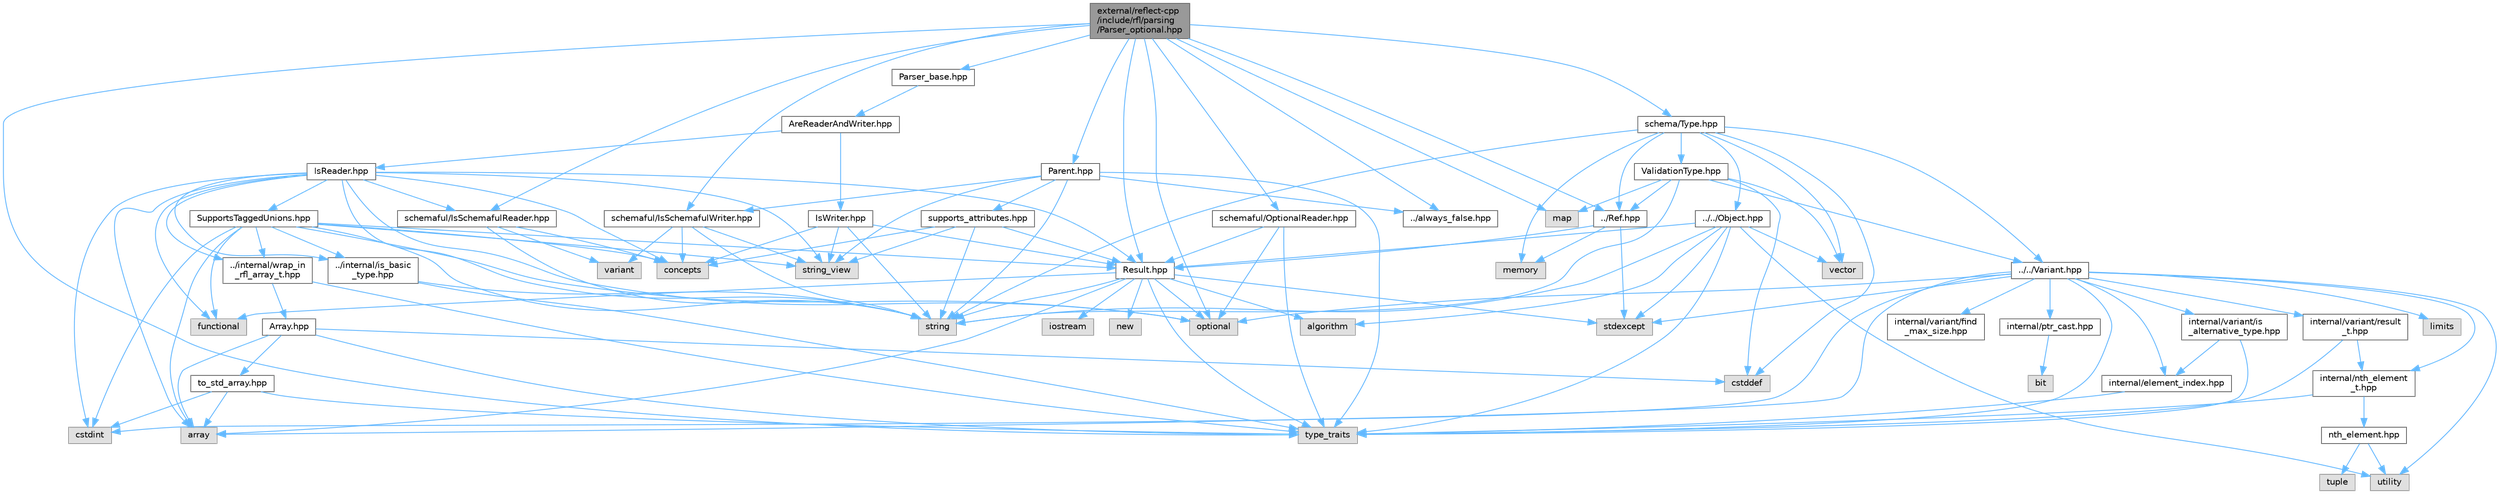 digraph "external/reflect-cpp/include/rfl/parsing/Parser_optional.hpp"
{
 // LATEX_PDF_SIZE
  bgcolor="transparent";
  edge [fontname=Helvetica,fontsize=10,labelfontname=Helvetica,labelfontsize=10];
  node [fontname=Helvetica,fontsize=10,shape=box,height=0.2,width=0.4];
  Node1 [id="Node000001",label="external/reflect-cpp\l/include/rfl/parsing\l/Parser_optional.hpp",height=0.2,width=0.4,color="gray40", fillcolor="grey60", style="filled", fontcolor="black",tooltip=" "];
  Node1 -> Node2 [id="edge129_Node000001_Node000002",color="steelblue1",style="solid",tooltip=" "];
  Node2 [id="Node000002",label="map",height=0.2,width=0.4,color="grey60", fillcolor="#E0E0E0", style="filled",tooltip=" "];
  Node1 -> Node3 [id="edge130_Node000001_Node000003",color="steelblue1",style="solid",tooltip=" "];
  Node3 [id="Node000003",label="optional",height=0.2,width=0.4,color="grey60", fillcolor="#E0E0E0", style="filled",tooltip=" "];
  Node1 -> Node4 [id="edge131_Node000001_Node000004",color="steelblue1",style="solid",tooltip=" "];
  Node4 [id="Node000004",label="type_traits",height=0.2,width=0.4,color="grey60", fillcolor="#E0E0E0", style="filled",tooltip=" "];
  Node1 -> Node5 [id="edge132_Node000001_Node000005",color="steelblue1",style="solid",tooltip=" "];
  Node5 [id="Node000005",label="../Ref.hpp",height=0.2,width=0.4,color="grey40", fillcolor="white", style="filled",URL="$_ref_8hpp.html",tooltip=" "];
  Node5 -> Node6 [id="edge133_Node000005_Node000006",color="steelblue1",style="solid",tooltip=" "];
  Node6 [id="Node000006",label="memory",height=0.2,width=0.4,color="grey60", fillcolor="#E0E0E0", style="filled",tooltip=" "];
  Node5 -> Node7 [id="edge134_Node000005_Node000007",color="steelblue1",style="solid",tooltip=" "];
  Node7 [id="Node000007",label="stdexcept",height=0.2,width=0.4,color="grey60", fillcolor="#E0E0E0", style="filled",tooltip=" "];
  Node5 -> Node8 [id="edge135_Node000005_Node000008",color="steelblue1",style="solid",tooltip=" "];
  Node8 [id="Node000008",label="Result.hpp",height=0.2,width=0.4,color="grey40", fillcolor="white", style="filled",URL="$_result_8hpp.html",tooltip=" "];
  Node8 -> Node9 [id="edge136_Node000008_Node000009",color="steelblue1",style="solid",tooltip=" "];
  Node9 [id="Node000009",label="algorithm",height=0.2,width=0.4,color="grey60", fillcolor="#E0E0E0", style="filled",tooltip=" "];
  Node8 -> Node10 [id="edge137_Node000008_Node000010",color="steelblue1",style="solid",tooltip=" "];
  Node10 [id="Node000010",label="array",height=0.2,width=0.4,color="grey60", fillcolor="#E0E0E0", style="filled",tooltip=" "];
  Node8 -> Node11 [id="edge138_Node000008_Node000011",color="steelblue1",style="solid",tooltip=" "];
  Node11 [id="Node000011",label="functional",height=0.2,width=0.4,color="grey60", fillcolor="#E0E0E0", style="filled",tooltip=" "];
  Node8 -> Node12 [id="edge139_Node000008_Node000012",color="steelblue1",style="solid",tooltip=" "];
  Node12 [id="Node000012",label="iostream",height=0.2,width=0.4,color="grey60", fillcolor="#E0E0E0", style="filled",tooltip=" "];
  Node8 -> Node13 [id="edge140_Node000008_Node000013",color="steelblue1",style="solid",tooltip=" "];
  Node13 [id="Node000013",label="new",height=0.2,width=0.4,color="grey60", fillcolor="#E0E0E0", style="filled",tooltip=" "];
  Node8 -> Node3 [id="edge141_Node000008_Node000003",color="steelblue1",style="solid",tooltip=" "];
  Node8 -> Node7 [id="edge142_Node000008_Node000007",color="steelblue1",style="solid",tooltip=" "];
  Node8 -> Node14 [id="edge143_Node000008_Node000014",color="steelblue1",style="solid",tooltip=" "];
  Node14 [id="Node000014",label="string",height=0.2,width=0.4,color="grey60", fillcolor="#E0E0E0", style="filled",tooltip=" "];
  Node8 -> Node4 [id="edge144_Node000008_Node000004",color="steelblue1",style="solid",tooltip=" "];
  Node1 -> Node8 [id="edge145_Node000001_Node000008",color="steelblue1",style="solid",tooltip=" "];
  Node1 -> Node15 [id="edge146_Node000001_Node000015",color="steelblue1",style="solid",tooltip=" "];
  Node15 [id="Node000015",label="../always_false.hpp",height=0.2,width=0.4,color="grey40", fillcolor="white", style="filled",URL="$always__false_8hpp.html",tooltip=" "];
  Node1 -> Node16 [id="edge147_Node000001_Node000016",color="steelblue1",style="solid",tooltip=" "];
  Node16 [id="Node000016",label="Parent.hpp",height=0.2,width=0.4,color="grey40", fillcolor="white", style="filled",URL="$_parent_8hpp.html",tooltip=" "];
  Node16 -> Node14 [id="edge148_Node000016_Node000014",color="steelblue1",style="solid",tooltip=" "];
  Node16 -> Node17 [id="edge149_Node000016_Node000017",color="steelblue1",style="solid",tooltip=" "];
  Node17 [id="Node000017",label="string_view",height=0.2,width=0.4,color="grey60", fillcolor="#E0E0E0", style="filled",tooltip=" "];
  Node16 -> Node4 [id="edge150_Node000016_Node000004",color="steelblue1",style="solid",tooltip=" "];
  Node16 -> Node15 [id="edge151_Node000016_Node000015",color="steelblue1",style="solid",tooltip=" "];
  Node16 -> Node18 [id="edge152_Node000016_Node000018",color="steelblue1",style="solid",tooltip=" "];
  Node18 [id="Node000018",label="schemaful/IsSchemafulWriter.hpp",height=0.2,width=0.4,color="grey40", fillcolor="white", style="filled",URL="$_is_schemaful_writer_8hpp.html",tooltip=" "];
  Node18 -> Node19 [id="edge153_Node000018_Node000019",color="steelblue1",style="solid",tooltip=" "];
  Node19 [id="Node000019",label="concepts",height=0.2,width=0.4,color="grey60", fillcolor="#E0E0E0", style="filled",tooltip=" "];
  Node18 -> Node14 [id="edge154_Node000018_Node000014",color="steelblue1",style="solid",tooltip=" "];
  Node18 -> Node17 [id="edge155_Node000018_Node000017",color="steelblue1",style="solid",tooltip=" "];
  Node18 -> Node20 [id="edge156_Node000018_Node000020",color="steelblue1",style="solid",tooltip=" "];
  Node20 [id="Node000020",label="variant",height=0.2,width=0.4,color="grey60", fillcolor="#E0E0E0", style="filled",tooltip=" "];
  Node16 -> Node21 [id="edge157_Node000016_Node000021",color="steelblue1",style="solid",tooltip=" "];
  Node21 [id="Node000021",label="supports_attributes.hpp",height=0.2,width=0.4,color="grey40", fillcolor="white", style="filled",URL="$supports__attributes_8hpp.html",tooltip=" "];
  Node21 -> Node19 [id="edge158_Node000021_Node000019",color="steelblue1",style="solid",tooltip=" "];
  Node21 -> Node14 [id="edge159_Node000021_Node000014",color="steelblue1",style="solid",tooltip=" "];
  Node21 -> Node17 [id="edge160_Node000021_Node000017",color="steelblue1",style="solid",tooltip=" "];
  Node21 -> Node8 [id="edge161_Node000021_Node000008",color="steelblue1",style="solid",tooltip=" "];
  Node1 -> Node22 [id="edge162_Node000001_Node000022",color="steelblue1",style="solid",tooltip=" "];
  Node22 [id="Node000022",label="Parser_base.hpp",height=0.2,width=0.4,color="grey40", fillcolor="white", style="filled",URL="$_parser__base_8hpp.html",tooltip=" "];
  Node22 -> Node23 [id="edge163_Node000022_Node000023",color="steelblue1",style="solid",tooltip=" "];
  Node23 [id="Node000023",label="AreReaderAndWriter.hpp",height=0.2,width=0.4,color="grey40", fillcolor="white", style="filled",URL="$_are_reader_and_writer_8hpp.html",tooltip=" "];
  Node23 -> Node24 [id="edge164_Node000023_Node000024",color="steelblue1",style="solid",tooltip=" "];
  Node24 [id="Node000024",label="IsReader.hpp",height=0.2,width=0.4,color="grey40", fillcolor="white", style="filled",URL="$_is_reader_8hpp.html",tooltip=" "];
  Node24 -> Node10 [id="edge165_Node000024_Node000010",color="steelblue1",style="solid",tooltip=" "];
  Node24 -> Node19 [id="edge166_Node000024_Node000019",color="steelblue1",style="solid",tooltip=" "];
  Node24 -> Node25 [id="edge167_Node000024_Node000025",color="steelblue1",style="solid",tooltip=" "];
  Node25 [id="Node000025",label="cstdint",height=0.2,width=0.4,color="grey60", fillcolor="#E0E0E0", style="filled",tooltip=" "];
  Node24 -> Node11 [id="edge168_Node000024_Node000011",color="steelblue1",style="solid",tooltip=" "];
  Node24 -> Node3 [id="edge169_Node000024_Node000003",color="steelblue1",style="solid",tooltip=" "];
  Node24 -> Node14 [id="edge170_Node000024_Node000014",color="steelblue1",style="solid",tooltip=" "];
  Node24 -> Node17 [id="edge171_Node000024_Node000017",color="steelblue1",style="solid",tooltip=" "];
  Node24 -> Node8 [id="edge172_Node000024_Node000008",color="steelblue1",style="solid",tooltip=" "];
  Node24 -> Node26 [id="edge173_Node000024_Node000026",color="steelblue1",style="solid",tooltip=" "];
  Node26 [id="Node000026",label="../internal/is_basic\l_type.hpp",height=0.2,width=0.4,color="grey40", fillcolor="white", style="filled",URL="$is__basic__type_8hpp.html",tooltip=" "];
  Node26 -> Node14 [id="edge174_Node000026_Node000014",color="steelblue1",style="solid",tooltip=" "];
  Node26 -> Node4 [id="edge175_Node000026_Node000004",color="steelblue1",style="solid",tooltip=" "];
  Node24 -> Node27 [id="edge176_Node000024_Node000027",color="steelblue1",style="solid",tooltip=" "];
  Node27 [id="Node000027",label="../internal/wrap_in\l_rfl_array_t.hpp",height=0.2,width=0.4,color="grey40", fillcolor="white", style="filled",URL="$wrap__in__rfl__array__t_8hpp.html",tooltip=" "];
  Node27 -> Node4 [id="edge177_Node000027_Node000004",color="steelblue1",style="solid",tooltip=" "];
  Node27 -> Node28 [id="edge178_Node000027_Node000028",color="steelblue1",style="solid",tooltip=" "];
  Node28 [id="Node000028",label="Array.hpp",height=0.2,width=0.4,color="grey40", fillcolor="white", style="filled",URL="$_array_8hpp.html",tooltip=" "];
  Node28 -> Node10 [id="edge179_Node000028_Node000010",color="steelblue1",style="solid",tooltip=" "];
  Node28 -> Node29 [id="edge180_Node000028_Node000029",color="steelblue1",style="solid",tooltip=" "];
  Node29 [id="Node000029",label="cstddef",height=0.2,width=0.4,color="grey60", fillcolor="#E0E0E0", style="filled",tooltip=" "];
  Node28 -> Node4 [id="edge181_Node000028_Node000004",color="steelblue1",style="solid",tooltip=" "];
  Node28 -> Node30 [id="edge182_Node000028_Node000030",color="steelblue1",style="solid",tooltip=" "];
  Node30 [id="Node000030",label="to_std_array.hpp",height=0.2,width=0.4,color="grey40", fillcolor="white", style="filled",URL="$to__std__array_8hpp.html",tooltip=" "];
  Node30 -> Node10 [id="edge183_Node000030_Node000010",color="steelblue1",style="solid",tooltip=" "];
  Node30 -> Node25 [id="edge184_Node000030_Node000025",color="steelblue1",style="solid",tooltip=" "];
  Node30 -> Node4 [id="edge185_Node000030_Node000004",color="steelblue1",style="solid",tooltip=" "];
  Node24 -> Node31 [id="edge186_Node000024_Node000031",color="steelblue1",style="solid",tooltip=" "];
  Node31 [id="Node000031",label="SupportsTaggedUnions.hpp",height=0.2,width=0.4,color="grey40", fillcolor="white", style="filled",URL="$_supports_tagged_unions_8hpp.html",tooltip=" "];
  Node31 -> Node10 [id="edge187_Node000031_Node000010",color="steelblue1",style="solid",tooltip=" "];
  Node31 -> Node19 [id="edge188_Node000031_Node000019",color="steelblue1",style="solid",tooltip=" "];
  Node31 -> Node25 [id="edge189_Node000031_Node000025",color="steelblue1",style="solid",tooltip=" "];
  Node31 -> Node11 [id="edge190_Node000031_Node000011",color="steelblue1",style="solid",tooltip=" "];
  Node31 -> Node3 [id="edge191_Node000031_Node000003",color="steelblue1",style="solid",tooltip=" "];
  Node31 -> Node14 [id="edge192_Node000031_Node000014",color="steelblue1",style="solid",tooltip=" "];
  Node31 -> Node17 [id="edge193_Node000031_Node000017",color="steelblue1",style="solid",tooltip=" "];
  Node31 -> Node8 [id="edge194_Node000031_Node000008",color="steelblue1",style="solid",tooltip=" "];
  Node31 -> Node26 [id="edge195_Node000031_Node000026",color="steelblue1",style="solid",tooltip=" "];
  Node31 -> Node27 [id="edge196_Node000031_Node000027",color="steelblue1",style="solid",tooltip=" "];
  Node24 -> Node32 [id="edge197_Node000024_Node000032",color="steelblue1",style="solid",tooltip=" "];
  Node32 [id="Node000032",label="schemaful/IsSchemafulReader.hpp",height=0.2,width=0.4,color="grey40", fillcolor="white", style="filled",URL="$_is_schemaful_reader_8hpp.html",tooltip=" "];
  Node32 -> Node19 [id="edge198_Node000032_Node000019",color="steelblue1",style="solid",tooltip=" "];
  Node32 -> Node14 [id="edge199_Node000032_Node000014",color="steelblue1",style="solid",tooltip=" "];
  Node32 -> Node20 [id="edge200_Node000032_Node000020",color="steelblue1",style="solid",tooltip=" "];
  Node23 -> Node33 [id="edge201_Node000023_Node000033",color="steelblue1",style="solid",tooltip=" "];
  Node33 [id="Node000033",label="IsWriter.hpp",height=0.2,width=0.4,color="grey40", fillcolor="white", style="filled",URL="$_is_writer_8hpp.html",tooltip=" "];
  Node33 -> Node19 [id="edge202_Node000033_Node000019",color="steelblue1",style="solid",tooltip=" "];
  Node33 -> Node14 [id="edge203_Node000033_Node000014",color="steelblue1",style="solid",tooltip=" "];
  Node33 -> Node17 [id="edge204_Node000033_Node000017",color="steelblue1",style="solid",tooltip=" "];
  Node33 -> Node8 [id="edge205_Node000033_Node000008",color="steelblue1",style="solid",tooltip=" "];
  Node1 -> Node34 [id="edge206_Node000001_Node000034",color="steelblue1",style="solid",tooltip=" "];
  Node34 [id="Node000034",label="schema/Type.hpp",height=0.2,width=0.4,color="grey40", fillcolor="white", style="filled",URL="$parsing_2schema_2_type_8hpp.html",tooltip=" "];
  Node34 -> Node29 [id="edge207_Node000034_Node000029",color="steelblue1",style="solid",tooltip=" "];
  Node34 -> Node6 [id="edge208_Node000034_Node000006",color="steelblue1",style="solid",tooltip=" "];
  Node34 -> Node14 [id="edge209_Node000034_Node000014",color="steelblue1",style="solid",tooltip=" "];
  Node34 -> Node35 [id="edge210_Node000034_Node000035",color="steelblue1",style="solid",tooltip=" "];
  Node35 [id="Node000035",label="vector",height=0.2,width=0.4,color="grey60", fillcolor="#E0E0E0", style="filled",tooltip=" "];
  Node34 -> Node36 [id="edge211_Node000034_Node000036",color="steelblue1",style="solid",tooltip=" "];
  Node36 [id="Node000036",label="../../Object.hpp",height=0.2,width=0.4,color="grey40", fillcolor="white", style="filled",URL="$_object_8hpp.html",tooltip=" "];
  Node36 -> Node9 [id="edge212_Node000036_Node000009",color="steelblue1",style="solid",tooltip=" "];
  Node36 -> Node7 [id="edge213_Node000036_Node000007",color="steelblue1",style="solid",tooltip=" "];
  Node36 -> Node14 [id="edge214_Node000036_Node000014",color="steelblue1",style="solid",tooltip=" "];
  Node36 -> Node4 [id="edge215_Node000036_Node000004",color="steelblue1",style="solid",tooltip=" "];
  Node36 -> Node37 [id="edge216_Node000036_Node000037",color="steelblue1",style="solid",tooltip=" "];
  Node37 [id="Node000037",label="utility",height=0.2,width=0.4,color="grey60", fillcolor="#E0E0E0", style="filled",tooltip=" "];
  Node36 -> Node35 [id="edge217_Node000036_Node000035",color="steelblue1",style="solid",tooltip=" "];
  Node36 -> Node8 [id="edge218_Node000036_Node000008",color="steelblue1",style="solid",tooltip=" "];
  Node34 -> Node5 [id="edge219_Node000034_Node000005",color="steelblue1",style="solid",tooltip=" "];
  Node34 -> Node38 [id="edge220_Node000034_Node000038",color="steelblue1",style="solid",tooltip=" "];
  Node38 [id="Node000038",label="../../Variant.hpp",height=0.2,width=0.4,color="grey40", fillcolor="white", style="filled",URL="$_variant_8hpp.html",tooltip=" "];
  Node38 -> Node10 [id="edge221_Node000038_Node000010",color="steelblue1",style="solid",tooltip=" "];
  Node38 -> Node25 [id="edge222_Node000038_Node000025",color="steelblue1",style="solid",tooltip=" "];
  Node38 -> Node39 [id="edge223_Node000038_Node000039",color="steelblue1",style="solid",tooltip=" "];
  Node39 [id="Node000039",label="limits",height=0.2,width=0.4,color="grey60", fillcolor="#E0E0E0", style="filled",tooltip=" "];
  Node38 -> Node3 [id="edge224_Node000038_Node000003",color="steelblue1",style="solid",tooltip=" "];
  Node38 -> Node7 [id="edge225_Node000038_Node000007",color="steelblue1",style="solid",tooltip=" "];
  Node38 -> Node4 [id="edge226_Node000038_Node000004",color="steelblue1",style="solid",tooltip=" "];
  Node38 -> Node37 [id="edge227_Node000038_Node000037",color="steelblue1",style="solid",tooltip=" "];
  Node38 -> Node40 [id="edge228_Node000038_Node000040",color="steelblue1",style="solid",tooltip=" "];
  Node40 [id="Node000040",label="internal/element_index.hpp",height=0.2,width=0.4,color="grey40", fillcolor="white", style="filled",URL="$element__index_8hpp.html",tooltip=" "];
  Node40 -> Node4 [id="edge229_Node000040_Node000004",color="steelblue1",style="solid",tooltip=" "];
  Node38 -> Node41 [id="edge230_Node000038_Node000041",color="steelblue1",style="solid",tooltip=" "];
  Node41 [id="Node000041",label="internal/nth_element\l_t.hpp",height=0.2,width=0.4,color="grey40", fillcolor="white", style="filled",URL="$nth__element__t_8hpp.html",tooltip=" "];
  Node41 -> Node4 [id="edge231_Node000041_Node000004",color="steelblue1",style="solid",tooltip=" "];
  Node41 -> Node42 [id="edge232_Node000041_Node000042",color="steelblue1",style="solid",tooltip=" "];
  Node42 [id="Node000042",label="nth_element.hpp",height=0.2,width=0.4,color="grey40", fillcolor="white", style="filled",URL="$nth__element_8hpp.html",tooltip=" "];
  Node42 -> Node43 [id="edge233_Node000042_Node000043",color="steelblue1",style="solid",tooltip=" "];
  Node43 [id="Node000043",label="tuple",height=0.2,width=0.4,color="grey60", fillcolor="#E0E0E0", style="filled",tooltip=" "];
  Node42 -> Node37 [id="edge234_Node000042_Node000037",color="steelblue1",style="solid",tooltip=" "];
  Node38 -> Node44 [id="edge235_Node000038_Node000044",color="steelblue1",style="solid",tooltip=" "];
  Node44 [id="Node000044",label="internal/variant/find\l_max_size.hpp",height=0.2,width=0.4,color="grey40", fillcolor="white", style="filled",URL="$find__max__size_8hpp.html",tooltip=" "];
  Node38 -> Node45 [id="edge236_Node000038_Node000045",color="steelblue1",style="solid",tooltip=" "];
  Node45 [id="Node000045",label="internal/variant/is\l_alternative_type.hpp",height=0.2,width=0.4,color="grey40", fillcolor="white", style="filled",URL="$is__alternative__type_8hpp.html",tooltip=" "];
  Node45 -> Node4 [id="edge237_Node000045_Node000004",color="steelblue1",style="solid",tooltip=" "];
  Node45 -> Node40 [id="edge238_Node000045_Node000040",color="steelblue1",style="solid",tooltip=" "];
  Node38 -> Node46 [id="edge239_Node000038_Node000046",color="steelblue1",style="solid",tooltip=" "];
  Node46 [id="Node000046",label="internal/variant/result\l_t.hpp",height=0.2,width=0.4,color="grey40", fillcolor="white", style="filled",URL="$result__t_8hpp.html",tooltip=" "];
  Node46 -> Node4 [id="edge240_Node000046_Node000004",color="steelblue1",style="solid",tooltip=" "];
  Node46 -> Node41 [id="edge241_Node000046_Node000041",color="steelblue1",style="solid",tooltip=" "];
  Node38 -> Node47 [id="edge242_Node000038_Node000047",color="steelblue1",style="solid",tooltip=" "];
  Node47 [id="Node000047",label="internal/ptr_cast.hpp",height=0.2,width=0.4,color="grey40", fillcolor="white", style="filled",URL="$ptr__cast_8hpp.html",tooltip=" "];
  Node47 -> Node48 [id="edge243_Node000047_Node000048",color="steelblue1",style="solid",tooltip=" "];
  Node48 [id="Node000048",label="bit",height=0.2,width=0.4,color="grey60", fillcolor="#E0E0E0", style="filled",tooltip=" "];
  Node34 -> Node49 [id="edge244_Node000034_Node000049",color="steelblue1",style="solid",tooltip=" "];
  Node49 [id="Node000049",label="ValidationType.hpp",height=0.2,width=0.4,color="grey40", fillcolor="white", style="filled",URL="$_validation_type_8hpp.html",tooltip=" "];
  Node49 -> Node29 [id="edge245_Node000049_Node000029",color="steelblue1",style="solid",tooltip=" "];
  Node49 -> Node2 [id="edge246_Node000049_Node000002",color="steelblue1",style="solid",tooltip=" "];
  Node49 -> Node14 [id="edge247_Node000049_Node000014",color="steelblue1",style="solid",tooltip=" "];
  Node49 -> Node35 [id="edge248_Node000049_Node000035",color="steelblue1",style="solid",tooltip=" "];
  Node49 -> Node5 [id="edge249_Node000049_Node000005",color="steelblue1",style="solid",tooltip=" "];
  Node49 -> Node38 [id="edge250_Node000049_Node000038",color="steelblue1",style="solid",tooltip=" "];
  Node1 -> Node32 [id="edge251_Node000001_Node000032",color="steelblue1",style="solid",tooltip=" "];
  Node1 -> Node18 [id="edge252_Node000001_Node000018",color="steelblue1",style="solid",tooltip=" "];
  Node1 -> Node50 [id="edge253_Node000001_Node000050",color="steelblue1",style="solid",tooltip=" "];
  Node50 [id="Node000050",label="schemaful/OptionalReader.hpp",height=0.2,width=0.4,color="grey40", fillcolor="white", style="filled",URL="$_optional_reader_8hpp.html",tooltip=" "];
  Node50 -> Node3 [id="edge254_Node000050_Node000003",color="steelblue1",style="solid",tooltip=" "];
  Node50 -> Node4 [id="edge255_Node000050_Node000004",color="steelblue1",style="solid",tooltip=" "];
  Node50 -> Node8 [id="edge256_Node000050_Node000008",color="steelblue1",style="solid",tooltip=" "];
}
